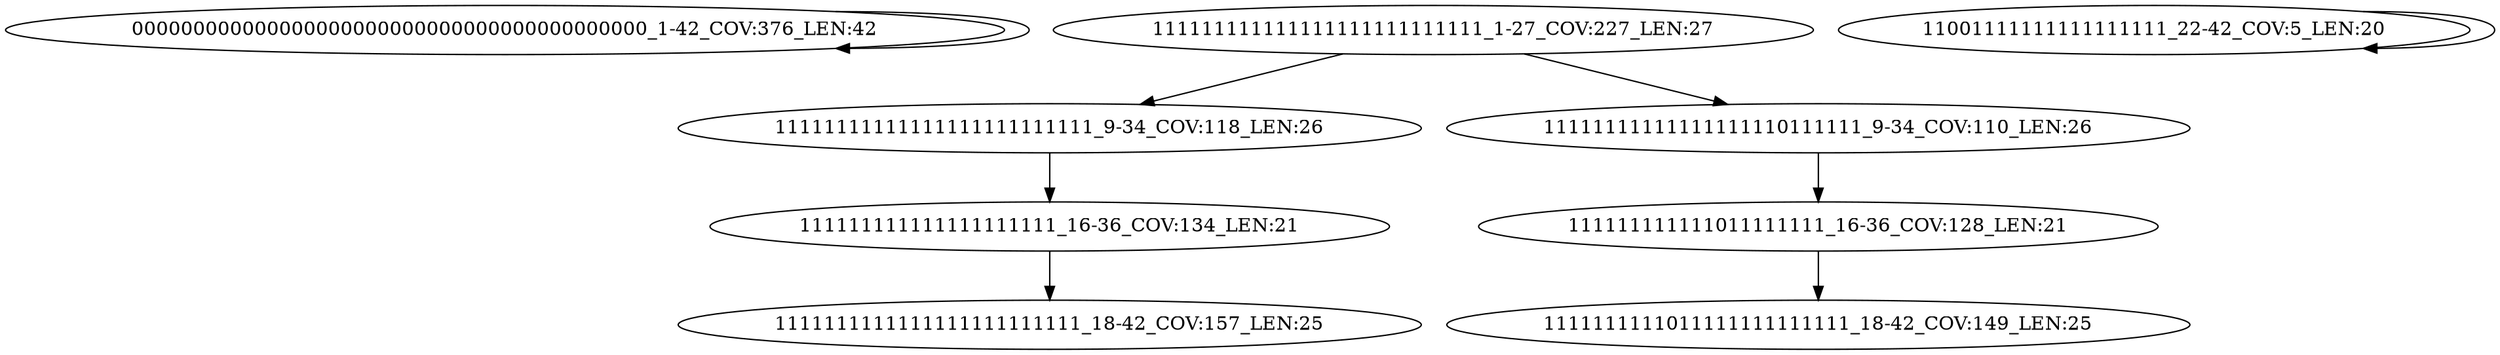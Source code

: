 digraph G {
    "000000000000000000000000000000000000000000_1-42_COV:376_LEN:42" -> "000000000000000000000000000000000000000000_1-42_COV:376_LEN:42";
    "111111111111111111111111111_1-27_COV:227_LEN:27" -> "11111111111111111111111111_9-34_COV:118_LEN:26";
    "111111111111111111111111111_1-27_COV:227_LEN:27" -> "11111111111111111110111111_9-34_COV:110_LEN:26";
    "11111111111111111111111111_9-34_COV:118_LEN:26" -> "111111111111111111111_16-36_COV:134_LEN:21";
    "111111111111111111111_16-36_COV:134_LEN:21" -> "1111111111111111111111111_18-42_COV:157_LEN:25";
    "11001111111111111111_22-42_COV:5_LEN:20" -> "11001111111111111111_22-42_COV:5_LEN:20";
    "11111111111111111110111111_9-34_COV:110_LEN:26" -> "111111111111011111111_16-36_COV:128_LEN:21";
    "111111111111011111111_16-36_COV:128_LEN:21" -> "1111111111011111111111111_18-42_COV:149_LEN:25";
}
